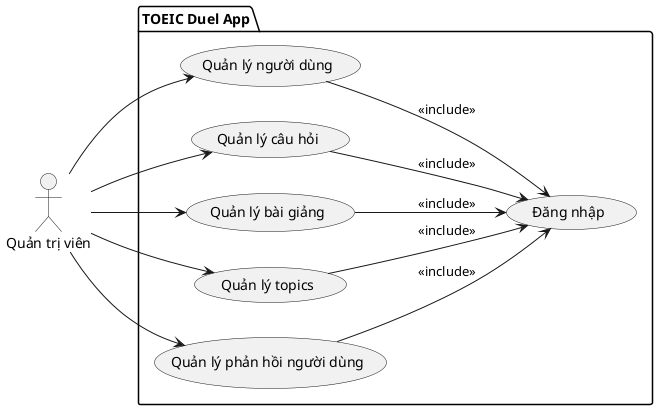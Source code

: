 @startuml
skinparam monochrome true
left to right direction

actor "Quản trị viên" as Admin

package "TOEIC Duel App" {
  usecase "Quản lý người dùng" as UC_ManageUsers
  usecase "Quản lý câu hỏi" as UC_ManageQuestions
  usecase "Quản lý bài giảng" as UC_ManageLectures
  usecase "Quản lý topics" as UC_ManageTopics
  usecase "Quản lý phản hồi người dùng" as UC_ManageFeedback
  usecase "Đăng nhập" as UC_Login

  UC_ManageUsers --> UC_Login : <<include>>
  UC_ManageQuestions --> UC_Login : <<include>>
  UC_ManageLectures --> UC_Login : <<include>>
  UC_ManageTopics --> UC_Login : <<include>>
  UC_ManageFeedback --> UC_Login : <<include>>
}

Admin --> UC_ManageUsers
Admin --> UC_ManageQuestions
Admin --> UC_ManageLectures
Admin --> UC_ManageTopics
Admin --> UC_ManageFeedback
@enduml 